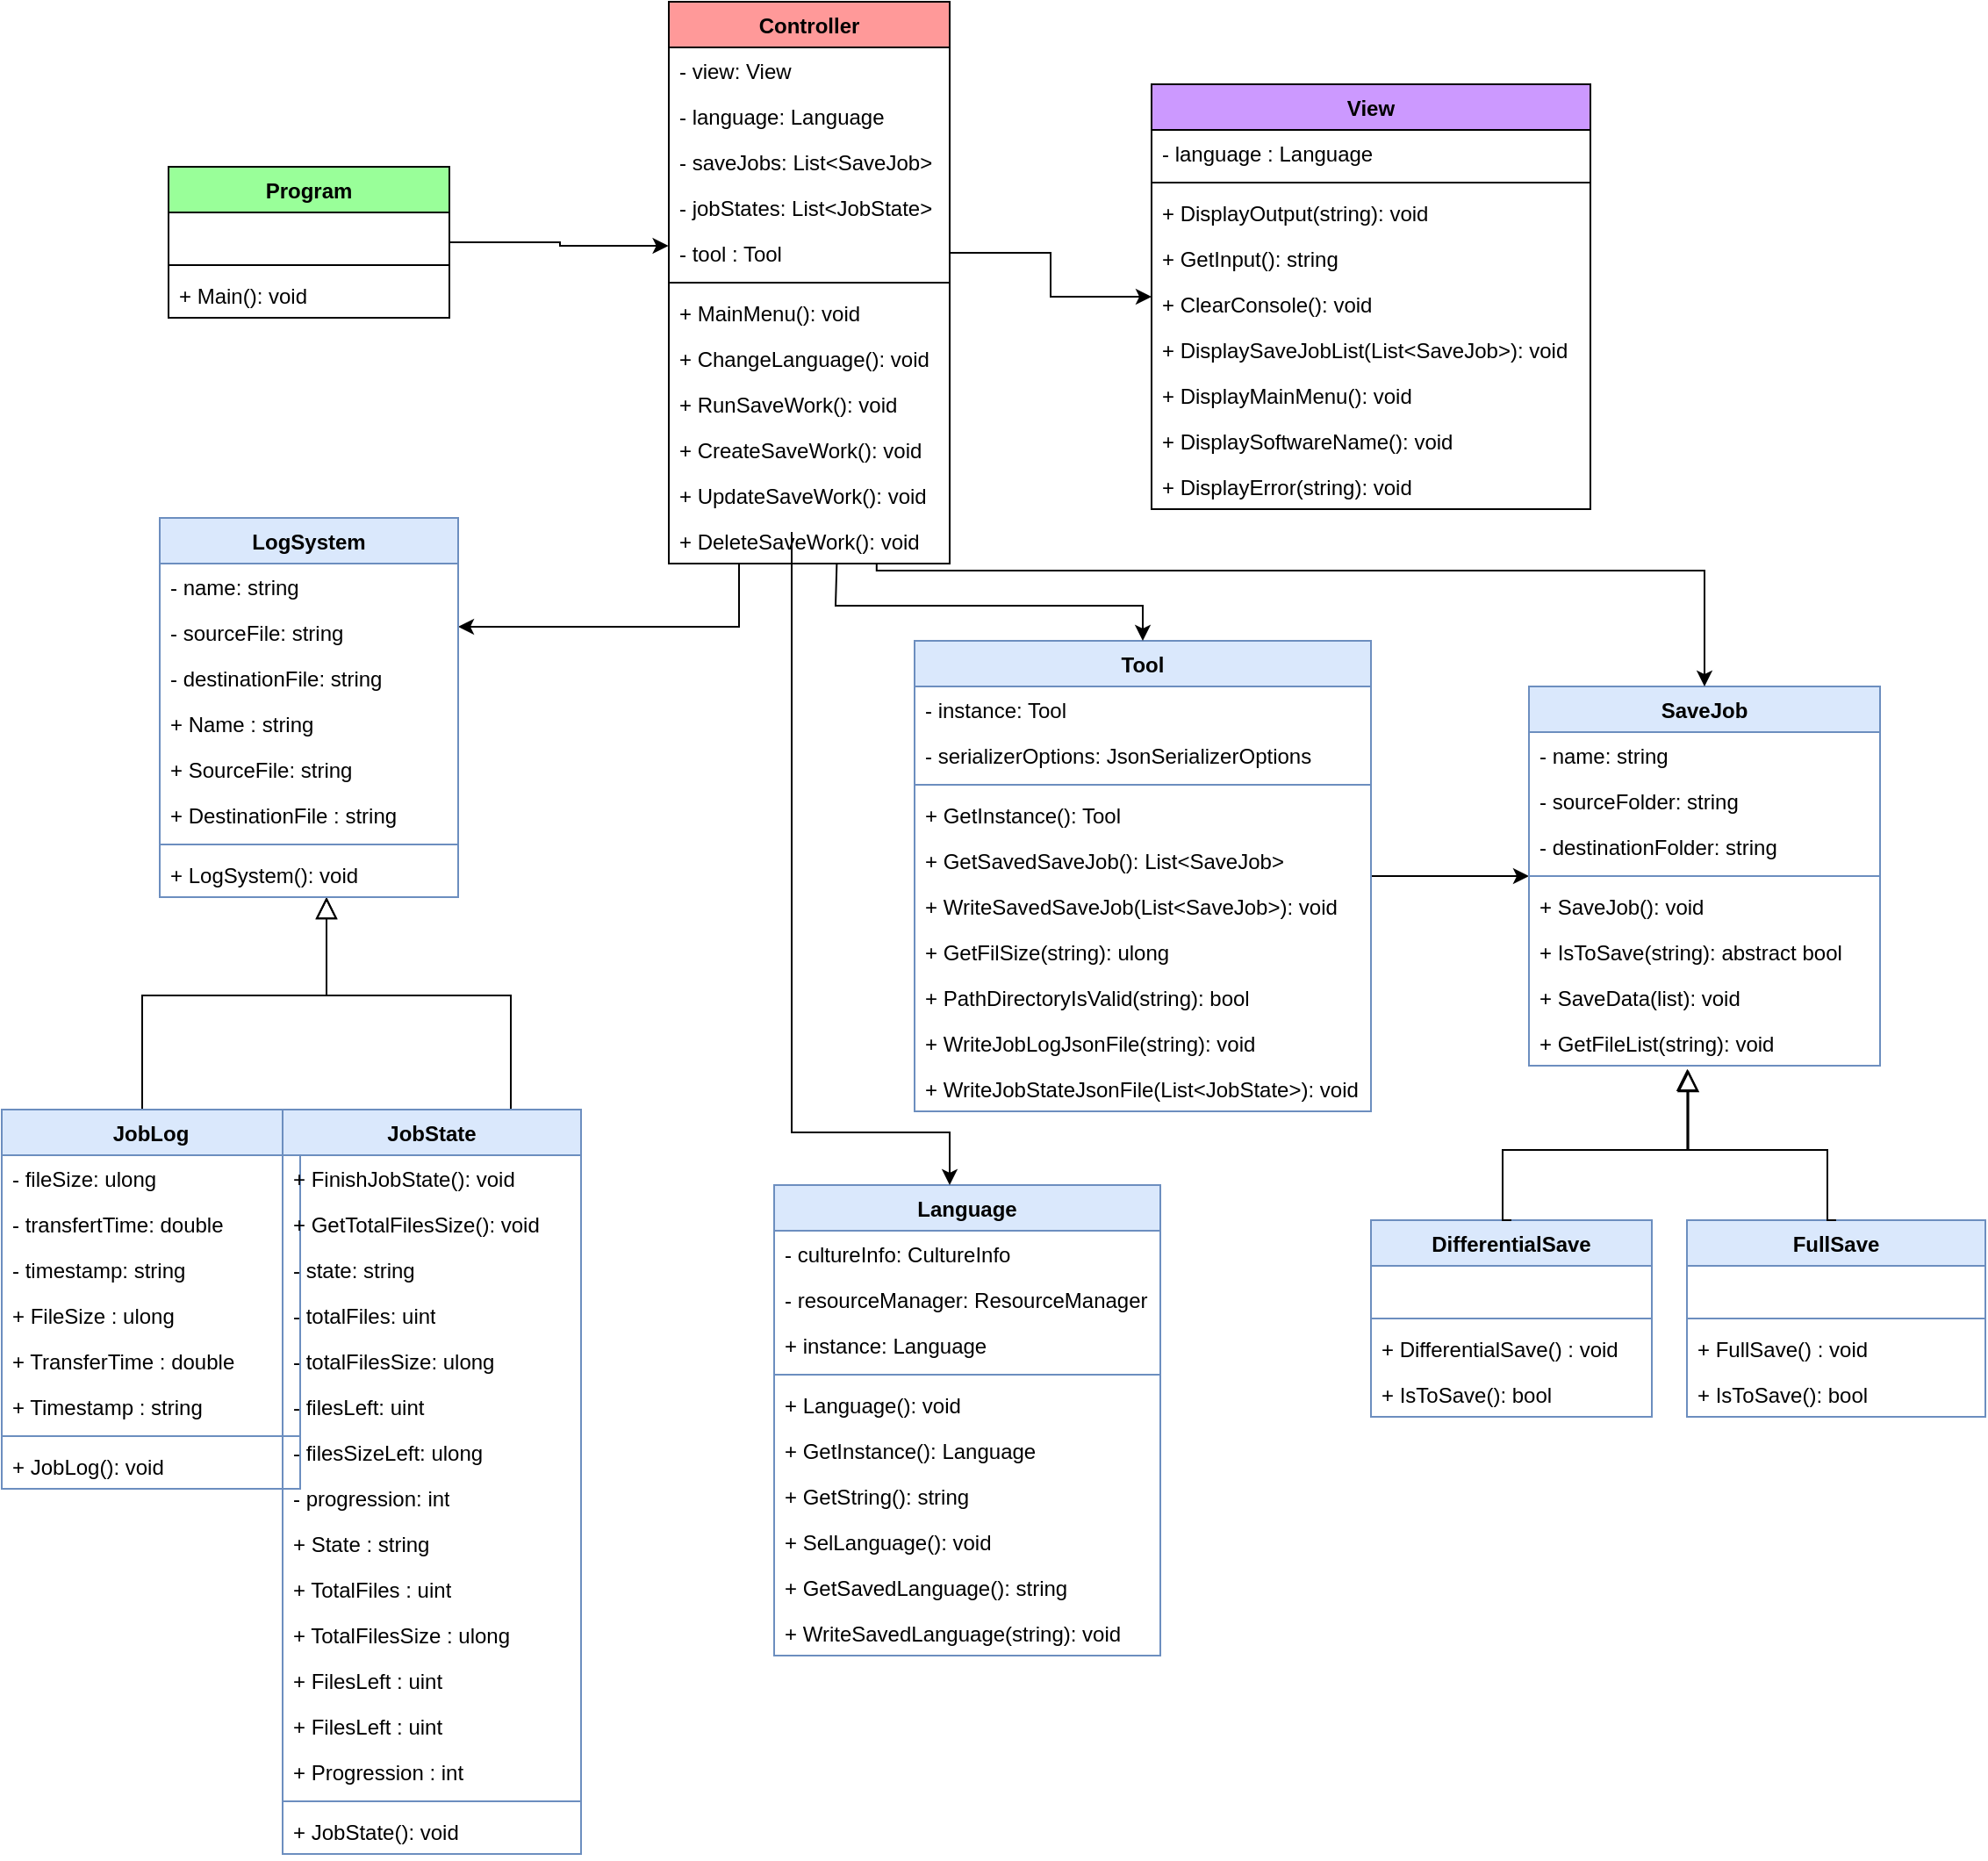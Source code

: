 <mxfile version="23.1.4" type="device">
  <diagram name="Page-1" id="JpAXCu7zVkkuIFzoFmwY">
    <mxGraphModel dx="2071" dy="1726" grid="1" gridSize="10" guides="1" tooltips="1" connect="1" arrows="1" fold="1" page="1" pageScale="1" pageWidth="850" pageHeight="1100" background="#ffffff" math="0" shadow="0">
      <root>
        <mxCell id="0" />
        <mxCell id="1" parent="0" />
        <mxCell id="ZHurtE1o14573rXHyOl8-34" style="edgeStyle=orthogonalEdgeStyle;rounded=0;orthogonalLoop=1;jettySize=auto;html=1;" parent="1" source="9h0jhmqFwY3-lsfX3baY-117" target="9h0jhmqFwY3-lsfX3baY-132" edge="1">
          <mxGeometry relative="1" as="geometry" />
        </mxCell>
        <mxCell id="9h0jhmqFwY3-lsfX3baY-117" value="Tool" style="swimlane;fontStyle=1;align=center;verticalAlign=top;childLayout=stackLayout;horizontal=1;startSize=26;horizontalStack=0;resizeParent=1;resizeParentMax=0;resizeLast=0;collapsible=1;marginBottom=0;whiteSpace=wrap;html=1;fillColor=#dae8fc;strokeColor=#6c8ebf;" parent="1" vertex="1">
          <mxGeometry x="20" y="-713" width="260" height="268" as="geometry" />
        </mxCell>
        <mxCell id="9h0jhmqFwY3-lsfX3baY-118" value="- instance: Tool" style="text;strokeColor=none;fillColor=none;align=left;verticalAlign=top;spacingLeft=4;spacingRight=4;overflow=hidden;rotatable=0;points=[[0,0.5],[1,0.5]];portConstraint=eastwest;whiteSpace=wrap;html=1;" parent="9h0jhmqFwY3-lsfX3baY-117" vertex="1">
          <mxGeometry y="26" width="260" height="26" as="geometry" />
        </mxCell>
        <mxCell id="RYi8Cet0vfq_ybAS0l3G-27" value="- serializerOptions: JsonSerializerOptions&amp;nbsp;" style="text;strokeColor=none;fillColor=none;align=left;verticalAlign=top;spacingLeft=4;spacingRight=4;overflow=hidden;rotatable=0;points=[[0,0.5],[1,0.5]];portConstraint=eastwest;whiteSpace=wrap;html=1;" parent="9h0jhmqFwY3-lsfX3baY-117" vertex="1">
          <mxGeometry y="52" width="260" height="26" as="geometry" />
        </mxCell>
        <mxCell id="9h0jhmqFwY3-lsfX3baY-119" value="" style="line;strokeWidth=1;fillColor=none;align=left;verticalAlign=middle;spacingTop=-1;spacingLeft=3;spacingRight=3;rotatable=0;labelPosition=right;points=[];portConstraint=eastwest;strokeColor=inherit;" parent="9h0jhmqFwY3-lsfX3baY-117" vertex="1">
          <mxGeometry y="78" width="260" height="8" as="geometry" />
        </mxCell>
        <mxCell id="KT8mGn1ej70-k_apB5Qg-15" value="+ GetInstance(): Tool" style="text;strokeColor=none;fillColor=none;align=left;verticalAlign=top;spacingLeft=4;spacingRight=4;overflow=hidden;rotatable=0;points=[[0,0.5],[1,0.5]];portConstraint=eastwest;whiteSpace=wrap;html=1;" parent="9h0jhmqFwY3-lsfX3baY-117" vertex="1">
          <mxGeometry y="86" width="260" height="26" as="geometry" />
        </mxCell>
        <mxCell id="9h0jhmqFwY3-lsfX3baY-120" value="+ GetSavedSaveJob(): List&amp;lt;SaveJob&amp;gt;" style="text;strokeColor=none;fillColor=none;align=left;verticalAlign=top;spacingLeft=4;spacingRight=4;overflow=hidden;rotatable=0;points=[[0,0.5],[1,0.5]];portConstraint=eastwest;whiteSpace=wrap;html=1;" parent="9h0jhmqFwY3-lsfX3baY-117" vertex="1">
          <mxGeometry y="112" width="260" height="26" as="geometry" />
        </mxCell>
        <mxCell id="RYi8Cet0vfq_ybAS0l3G-21" value="+ WriteSavedSaveJob(List&amp;lt;SaveJob&amp;gt;): void&amp;nbsp;" style="text;strokeColor=none;fillColor=none;align=left;verticalAlign=top;spacingLeft=4;spacingRight=4;overflow=hidden;rotatable=0;points=[[0,0.5],[1,0.5]];portConstraint=eastwest;whiteSpace=wrap;html=1;" parent="9h0jhmqFwY3-lsfX3baY-117" vertex="1">
          <mxGeometry y="138" width="260" height="26" as="geometry" />
        </mxCell>
        <mxCell id="RYi8Cet0vfq_ybAS0l3G-25" value="+ GetFilSize(string): ulong" style="text;strokeColor=none;fillColor=none;align=left;verticalAlign=top;spacingLeft=4;spacingRight=4;overflow=hidden;rotatable=0;points=[[0,0.5],[1,0.5]];portConstraint=eastwest;whiteSpace=wrap;html=1;" parent="9h0jhmqFwY3-lsfX3baY-117" vertex="1">
          <mxGeometry y="164" width="260" height="26" as="geometry" />
        </mxCell>
        <mxCell id="RYi8Cet0vfq_ybAS0l3G-28" value="+ PathDirectoryIsValid(string): bool" style="text;strokeColor=none;fillColor=none;align=left;verticalAlign=top;spacingLeft=4;spacingRight=4;overflow=hidden;rotatable=0;points=[[0,0.5],[1,0.5]];portConstraint=eastwest;whiteSpace=wrap;html=1;" parent="9h0jhmqFwY3-lsfX3baY-117" vertex="1">
          <mxGeometry y="190" width="260" height="26" as="geometry" />
        </mxCell>
        <mxCell id="RYi8Cet0vfq_ybAS0l3G-26" value="+ WriteJobLogJsonFile(string): void" style="text;strokeColor=none;fillColor=none;align=left;verticalAlign=top;spacingLeft=4;spacingRight=4;overflow=hidden;rotatable=0;points=[[0,0.5],[1,0.5]];portConstraint=eastwest;whiteSpace=wrap;html=1;" parent="9h0jhmqFwY3-lsfX3baY-117" vertex="1">
          <mxGeometry y="216" width="260" height="26" as="geometry" />
        </mxCell>
        <mxCell id="KT8mGn1ej70-k_apB5Qg-16" value="+ WriteJobStateJsonFile(List&amp;lt;JobState&amp;gt;): void" style="text;strokeColor=none;fillColor=none;align=left;verticalAlign=top;spacingLeft=4;spacingRight=4;overflow=hidden;rotatable=0;points=[[0,0.5],[1,0.5]];portConstraint=eastwest;whiteSpace=wrap;html=1;" parent="9h0jhmqFwY3-lsfX3baY-117" vertex="1">
          <mxGeometry y="242" width="260" height="26" as="geometry" />
        </mxCell>
        <mxCell id="9h0jhmqFwY3-lsfX3baY-124" value="Language" style="swimlane;fontStyle=1;align=center;verticalAlign=top;childLayout=stackLayout;horizontal=1;startSize=26;horizontalStack=0;resizeParent=1;resizeParentMax=0;resizeLast=0;collapsible=1;marginBottom=0;whiteSpace=wrap;html=1;fillColor=#dae8fc;strokeColor=#6c8ebf;" parent="1" vertex="1">
          <mxGeometry x="-60" y="-403" width="220" height="268" as="geometry" />
        </mxCell>
        <mxCell id="9h0jhmqFwY3-lsfX3baY-125" value="- cultureInfo: CultureInfo" style="text;strokeColor=none;fillColor=none;align=left;verticalAlign=top;spacingLeft=4;spacingRight=4;overflow=hidden;rotatable=0;points=[[0,0.5],[1,0.5]];portConstraint=eastwest;whiteSpace=wrap;html=1;" parent="9h0jhmqFwY3-lsfX3baY-124" vertex="1">
          <mxGeometry y="26" width="220" height="26" as="geometry" />
        </mxCell>
        <mxCell id="RYi8Cet0vfq_ybAS0l3G-1" value="- resourceManager: ResourceManager" style="text;strokeColor=none;fillColor=none;align=left;verticalAlign=top;spacingLeft=4;spacingRight=4;overflow=hidden;rotatable=0;points=[[0,0.5],[1,0.5]];portConstraint=eastwest;whiteSpace=wrap;html=1;" parent="9h0jhmqFwY3-lsfX3baY-124" vertex="1">
          <mxGeometry y="52" width="220" height="26" as="geometry" />
        </mxCell>
        <mxCell id="KT8mGn1ej70-k_apB5Qg-5" value="+ instance: Language" style="text;strokeColor=none;fillColor=none;align=left;verticalAlign=top;spacingLeft=4;spacingRight=4;overflow=hidden;rotatable=0;points=[[0,0.5],[1,0.5]];portConstraint=eastwest;whiteSpace=wrap;html=1;" parent="9h0jhmqFwY3-lsfX3baY-124" vertex="1">
          <mxGeometry y="78" width="220" height="26" as="geometry" />
        </mxCell>
        <mxCell id="9h0jhmqFwY3-lsfX3baY-129" value="" style="line;strokeWidth=1;fillColor=none;align=left;verticalAlign=middle;spacingTop=-1;spacingLeft=3;spacingRight=3;rotatable=0;labelPosition=right;points=[];portConstraint=eastwest;strokeColor=inherit;" parent="9h0jhmqFwY3-lsfX3baY-124" vertex="1">
          <mxGeometry y="104" width="220" height="8" as="geometry" />
        </mxCell>
        <mxCell id="9h0jhmqFwY3-lsfX3baY-130" value="+ Language(): void" style="text;strokeColor=none;fillColor=none;align=left;verticalAlign=top;spacingLeft=4;spacingRight=4;overflow=hidden;rotatable=0;points=[[0,0.5],[1,0.5]];portConstraint=eastwest;whiteSpace=wrap;html=1;" parent="9h0jhmqFwY3-lsfX3baY-124" vertex="1">
          <mxGeometry y="112" width="220" height="26" as="geometry" />
        </mxCell>
        <mxCell id="KT8mGn1ej70-k_apB5Qg-6" value="+ GetInstance(): Language" style="text;strokeColor=none;fillColor=none;align=left;verticalAlign=top;spacingLeft=4;spacingRight=4;overflow=hidden;rotatable=0;points=[[0,0.5],[1,0.5]];portConstraint=eastwest;whiteSpace=wrap;html=1;" parent="9h0jhmqFwY3-lsfX3baY-124" vertex="1">
          <mxGeometry y="138" width="220" height="26" as="geometry" />
        </mxCell>
        <mxCell id="9h0jhmqFwY3-lsfX3baY-131" value="+ GetString(): string" style="text;strokeColor=none;fillColor=none;align=left;verticalAlign=top;spacingLeft=4;spacingRight=4;overflow=hidden;rotatable=0;points=[[0,0.5],[1,0.5]];portConstraint=eastwest;whiteSpace=wrap;html=1;" parent="9h0jhmqFwY3-lsfX3baY-124" vertex="1">
          <mxGeometry y="164" width="220" height="26" as="geometry" />
        </mxCell>
        <mxCell id="RYi8Cet0vfq_ybAS0l3G-2" value="+ SelLanguage(): void" style="text;strokeColor=none;fillColor=none;align=left;verticalAlign=top;spacingLeft=4;spacingRight=4;overflow=hidden;rotatable=0;points=[[0,0.5],[1,0.5]];portConstraint=eastwest;whiteSpace=wrap;html=1;" parent="9h0jhmqFwY3-lsfX3baY-124" vertex="1">
          <mxGeometry y="190" width="220" height="26" as="geometry" />
        </mxCell>
        <mxCell id="KT8mGn1ej70-k_apB5Qg-7" value="+ GetSavedLanguage(): string" style="text;strokeColor=none;fillColor=none;align=left;verticalAlign=top;spacingLeft=4;spacingRight=4;overflow=hidden;rotatable=0;points=[[0,0.5],[1,0.5]];portConstraint=eastwest;whiteSpace=wrap;html=1;" parent="9h0jhmqFwY3-lsfX3baY-124" vertex="1">
          <mxGeometry y="216" width="220" height="26" as="geometry" />
        </mxCell>
        <mxCell id="KT8mGn1ej70-k_apB5Qg-8" value="+ WriteSavedLanguage(string): void" style="text;strokeColor=none;fillColor=none;align=left;verticalAlign=top;spacingLeft=4;spacingRight=4;overflow=hidden;rotatable=0;points=[[0,0.5],[1,0.5]];portConstraint=eastwest;whiteSpace=wrap;html=1;" parent="9h0jhmqFwY3-lsfX3baY-124" vertex="1">
          <mxGeometry y="242" width="220" height="26" as="geometry" />
        </mxCell>
        <mxCell id="9h0jhmqFwY3-lsfX3baY-132" value="SaveJob" style="swimlane;fontStyle=1;align=center;verticalAlign=top;childLayout=stackLayout;horizontal=1;startSize=26;horizontalStack=0;resizeParent=1;resizeParentMax=0;resizeLast=0;collapsible=1;marginBottom=0;whiteSpace=wrap;html=1;fillColor=#dae8fc;strokeColor=#6c8ebf;" parent="1" vertex="1">
          <mxGeometry x="370" y="-687" width="200" height="216" as="geometry" />
        </mxCell>
        <mxCell id="9h0jhmqFwY3-lsfX3baY-133" value="- name: string" style="text;strokeColor=none;fillColor=none;align=left;verticalAlign=top;spacingLeft=4;spacingRight=4;overflow=hidden;rotatable=0;points=[[0,0.5],[1,0.5]];portConstraint=eastwest;whiteSpace=wrap;html=1;" parent="9h0jhmqFwY3-lsfX3baY-132" vertex="1">
          <mxGeometry y="26" width="200" height="26" as="geometry" />
        </mxCell>
        <mxCell id="ZHurtE1o14573rXHyOl8-17" value="- sourceFolder: string" style="text;strokeColor=none;fillColor=none;align=left;verticalAlign=top;spacingLeft=4;spacingRight=4;overflow=hidden;rotatable=0;points=[[0,0.5],[1,0.5]];portConstraint=eastwest;whiteSpace=wrap;html=1;" parent="9h0jhmqFwY3-lsfX3baY-132" vertex="1">
          <mxGeometry y="52" width="200" height="26" as="geometry" />
        </mxCell>
        <mxCell id="ZHurtE1o14573rXHyOl8-18" value="- destinationFolder: string" style="text;strokeColor=none;fillColor=none;align=left;verticalAlign=top;spacingLeft=4;spacingRight=4;overflow=hidden;rotatable=0;points=[[0,0.5],[1,0.5]];portConstraint=eastwest;whiteSpace=wrap;html=1;" parent="9h0jhmqFwY3-lsfX3baY-132" vertex="1">
          <mxGeometry y="78" width="200" height="26" as="geometry" />
        </mxCell>
        <mxCell id="9h0jhmqFwY3-lsfX3baY-134" value="" style="line;strokeWidth=1;fillColor=none;align=left;verticalAlign=middle;spacingTop=-1;spacingLeft=3;spacingRight=3;rotatable=0;labelPosition=right;points=[];portConstraint=eastwest;strokeColor=inherit;" parent="9h0jhmqFwY3-lsfX3baY-132" vertex="1">
          <mxGeometry y="104" width="200" height="8" as="geometry" />
        </mxCell>
        <mxCell id="KT8mGn1ej70-k_apB5Qg-9" value="+ SaveJob(): void" style="text;strokeColor=none;fillColor=none;align=left;verticalAlign=top;spacingLeft=4;spacingRight=4;overflow=hidden;rotatable=0;points=[[0,0.5],[1,0.5]];portConstraint=eastwest;whiteSpace=wrap;html=1;" parent="9h0jhmqFwY3-lsfX3baY-132" vertex="1">
          <mxGeometry y="112" width="200" height="26" as="geometry" />
        </mxCell>
        <mxCell id="KT8mGn1ej70-k_apB5Qg-10" value="+ IsToSave(string): abstract bool" style="text;strokeColor=none;fillColor=none;align=left;verticalAlign=top;spacingLeft=4;spacingRight=4;overflow=hidden;rotatable=0;points=[[0,0.5],[1,0.5]];portConstraint=eastwest;whiteSpace=wrap;html=1;" parent="9h0jhmqFwY3-lsfX3baY-132" vertex="1">
          <mxGeometry y="138" width="200" height="26" as="geometry" />
        </mxCell>
        <mxCell id="9h0jhmqFwY3-lsfX3baY-135" value="+ SaveData(list): void" style="text;strokeColor=none;fillColor=none;align=left;verticalAlign=top;spacingLeft=4;spacingRight=4;overflow=hidden;rotatable=0;points=[[0,0.5],[1,0.5]];portConstraint=eastwest;whiteSpace=wrap;html=1;" parent="9h0jhmqFwY3-lsfX3baY-132" vertex="1">
          <mxGeometry y="164" width="200" height="26" as="geometry" />
        </mxCell>
        <mxCell id="RYi8Cet0vfq_ybAS0l3G-22" value="+ GetFileList(string): void" style="text;strokeColor=none;fillColor=none;align=left;verticalAlign=top;spacingLeft=4;spacingRight=4;overflow=hidden;rotatable=0;points=[[0,0.5],[1,0.5]];portConstraint=eastwest;whiteSpace=wrap;html=1;" parent="9h0jhmqFwY3-lsfX3baY-132" vertex="1">
          <mxGeometry y="190" width="200" height="26" as="geometry" />
        </mxCell>
        <mxCell id="9h0jhmqFwY3-lsfX3baY-137" value="FullSave" style="swimlane;fontStyle=1;align=center;verticalAlign=top;childLayout=stackLayout;horizontal=1;startSize=26;horizontalStack=0;resizeParent=1;resizeParentMax=0;resizeLast=0;collapsible=1;marginBottom=0;whiteSpace=wrap;html=1;fillColor=#dae8fc;strokeColor=#6c8ebf;" parent="1" vertex="1">
          <mxGeometry x="460" y="-383" width="170" height="112" as="geometry" />
        </mxCell>
        <mxCell id="9h0jhmqFwY3-lsfX3baY-138" value="&amp;nbsp;" style="text;strokeColor=none;fillColor=none;align=left;verticalAlign=top;spacingLeft=4;spacingRight=4;overflow=hidden;rotatable=0;points=[[0,0.5],[1,0.5]];portConstraint=eastwest;whiteSpace=wrap;html=1;" parent="9h0jhmqFwY3-lsfX3baY-137" vertex="1">
          <mxGeometry y="26" width="170" height="26" as="geometry" />
        </mxCell>
        <mxCell id="9h0jhmqFwY3-lsfX3baY-139" value="" style="line;strokeWidth=1;fillColor=none;align=left;verticalAlign=middle;spacingTop=-1;spacingLeft=3;spacingRight=3;rotatable=0;labelPosition=right;points=[];portConstraint=eastwest;strokeColor=inherit;" parent="9h0jhmqFwY3-lsfX3baY-137" vertex="1">
          <mxGeometry y="52" width="170" height="8" as="geometry" />
        </mxCell>
        <mxCell id="Dq3voQ-f2qxmG9VXODsu-20" value="&lt;div&gt;+ FullSave() : void&lt;/div&gt;&lt;div&gt;&lt;br&gt;&lt;/div&gt;" style="text;strokeColor=none;fillColor=none;align=left;verticalAlign=top;spacingLeft=4;spacingRight=4;overflow=hidden;rotatable=0;points=[[0,0.5],[1,0.5]];portConstraint=eastwest;whiteSpace=wrap;html=1;" parent="9h0jhmqFwY3-lsfX3baY-137" vertex="1">
          <mxGeometry y="60" width="170" height="26" as="geometry" />
        </mxCell>
        <mxCell id="9h0jhmqFwY3-lsfX3baY-140" value="+ IsToSave(): bool" style="text;strokeColor=none;fillColor=none;align=left;verticalAlign=top;spacingLeft=4;spacingRight=4;overflow=hidden;rotatable=0;points=[[0,0.5],[1,0.5]];portConstraint=eastwest;whiteSpace=wrap;html=1;" parent="9h0jhmqFwY3-lsfX3baY-137" vertex="1">
          <mxGeometry y="86" width="170" height="26" as="geometry" />
        </mxCell>
        <mxCell id="9h0jhmqFwY3-lsfX3baY-142" value="DifferentialSave" style="swimlane;fontStyle=1;align=center;verticalAlign=top;childLayout=stackLayout;horizontal=1;startSize=26;horizontalStack=0;resizeParent=1;resizeParentMax=0;resizeLast=0;collapsible=1;marginBottom=0;whiteSpace=wrap;html=1;fillColor=#dae8fc;strokeColor=#6c8ebf;" parent="1" vertex="1">
          <mxGeometry x="280" y="-383" width="160" height="112" as="geometry" />
        </mxCell>
        <mxCell id="9h0jhmqFwY3-lsfX3baY-143" value="&amp;nbsp;" style="text;strokeColor=none;fillColor=none;align=left;verticalAlign=top;spacingLeft=4;spacingRight=4;overflow=hidden;rotatable=0;points=[[0,0.5],[1,0.5]];portConstraint=eastwest;whiteSpace=wrap;html=1;" parent="9h0jhmqFwY3-lsfX3baY-142" vertex="1">
          <mxGeometry y="26" width="160" height="26" as="geometry" />
        </mxCell>
        <mxCell id="9h0jhmqFwY3-lsfX3baY-144" value="" style="line;strokeWidth=1;fillColor=none;align=left;verticalAlign=middle;spacingTop=-1;spacingLeft=3;spacingRight=3;rotatable=0;labelPosition=right;points=[];portConstraint=eastwest;strokeColor=inherit;" parent="9h0jhmqFwY3-lsfX3baY-142" vertex="1">
          <mxGeometry y="52" width="160" height="8" as="geometry" />
        </mxCell>
        <mxCell id="9h0jhmqFwY3-lsfX3baY-145" value="+ DifferentialSave() : void" style="text;strokeColor=none;fillColor=none;align=left;verticalAlign=top;spacingLeft=4;spacingRight=4;overflow=hidden;rotatable=0;points=[[0,0.5],[1,0.5]];portConstraint=eastwest;whiteSpace=wrap;html=1;" parent="9h0jhmqFwY3-lsfX3baY-142" vertex="1">
          <mxGeometry y="60" width="160" height="26" as="geometry" />
        </mxCell>
        <mxCell id="Dq3voQ-f2qxmG9VXODsu-19" value="&lt;div&gt;+ IsToSave(): bool&lt;/div&gt;&lt;div&gt;&lt;br&gt;&lt;/div&gt;" style="text;strokeColor=none;fillColor=none;align=left;verticalAlign=top;spacingLeft=4;spacingRight=4;overflow=hidden;rotatable=0;points=[[0,0.5],[1,0.5]];portConstraint=eastwest;whiteSpace=wrap;html=1;" parent="9h0jhmqFwY3-lsfX3baY-142" vertex="1">
          <mxGeometry y="86" width="160" height="26" as="geometry" />
        </mxCell>
        <mxCell id="bLT5UuK0KG6Zp09oL5yO-37" style="edgeStyle=orthogonalEdgeStyle;rounded=0;orthogonalLoop=1;jettySize=auto;html=1;" parent="1" edge="1">
          <mxGeometry relative="1" as="geometry">
            <Array as="points">
              <mxPoint x="-50" y="-763" />
              <mxPoint x="-50" y="-433" />
              <mxPoint x="40" y="-433" />
            </Array>
            <mxPoint x="-50" y="-775" as="sourcePoint" />
            <mxPoint x="40" y="-403.0" as="targetPoint" />
          </mxGeometry>
        </mxCell>
        <mxCell id="ZHurtE1o14573rXHyOl8-22" style="edgeStyle=orthogonalEdgeStyle;rounded=0;orthogonalLoop=1;jettySize=auto;html=1;entryX=0.5;entryY=0;entryDx=0;entryDy=0;exitX=0.74;exitY=0.988;exitDx=0;exitDy=0;exitPerimeter=0;" parent="1" source="bLT5UuK0KG6Zp09oL5yO-21" target="9h0jhmqFwY3-lsfX3baY-132" edge="1">
          <mxGeometry relative="1" as="geometry">
            <Array as="points">
              <mxPoint x="-2" y="-753" />
              <mxPoint x="470" y="-753" />
            </Array>
            <mxPoint y="-775" as="sourcePoint" />
            <mxPoint x="430" y="-723" as="targetPoint" />
          </mxGeometry>
        </mxCell>
        <mxCell id="ZHurtE1o14573rXHyOl8-31" style="edgeStyle=orthogonalEdgeStyle;rounded=0;orthogonalLoop=1;jettySize=auto;html=1;" parent="1" source="bLT5UuK0KG6Zp09oL5yO-6" target="bLT5UuK0KG6Zp09oL5yO-38" edge="1">
          <mxGeometry relative="1" as="geometry">
            <Array as="points">
              <mxPoint x="-80" y="-721" />
            </Array>
          </mxGeometry>
        </mxCell>
        <mxCell id="RYi8Cet0vfq_ybAS0l3G-30" style="edgeStyle=orthogonalEdgeStyle;rounded=0;orthogonalLoop=1;jettySize=auto;html=1;exitX=1;exitY=0.5;exitDx=0;exitDy=0;" parent="1" source="Dq3voQ-f2qxmG9VXODsu-2" target="bLT5UuK0KG6Zp09oL5yO-10" edge="1">
          <mxGeometry relative="1" as="geometry" />
        </mxCell>
        <mxCell id="bLT5UuK0KG6Zp09oL5yO-6" value="Controller" style="swimlane;fontStyle=1;align=center;verticalAlign=top;childLayout=stackLayout;horizontal=1;startSize=26;horizontalStack=0;resizeParent=1;resizeParentMax=0;resizeLast=0;collapsible=1;marginBottom=0;whiteSpace=wrap;html=1;fillColor=#FF9999;" parent="1" vertex="1">
          <mxGeometry x="-120" y="-1077" width="160" height="320" as="geometry" />
        </mxCell>
        <mxCell id="bLT5UuK0KG6Zp09oL5yO-7" value="- view: View" style="text;strokeColor=none;fillColor=none;align=left;verticalAlign=top;spacingLeft=4;spacingRight=4;overflow=hidden;rotatable=0;points=[[0,0.5],[1,0.5]];portConstraint=eastwest;whiteSpace=wrap;html=1;" parent="bLT5UuK0KG6Zp09oL5yO-6" vertex="1">
          <mxGeometry y="26" width="160" height="26" as="geometry" />
        </mxCell>
        <mxCell id="RYi8Cet0vfq_ybAS0l3G-4" value="- language: Language" style="text;strokeColor=none;fillColor=none;align=left;verticalAlign=top;spacingLeft=4;spacingRight=4;overflow=hidden;rotatable=0;points=[[0,0.5],[1,0.5]];portConstraint=eastwest;whiteSpace=wrap;html=1;" parent="bLT5UuK0KG6Zp09oL5yO-6" vertex="1">
          <mxGeometry y="52" width="160" height="26" as="geometry" />
        </mxCell>
        <mxCell id="RYi8Cet0vfq_ybAS0l3G-16" value="- saveJobs: List&amp;lt;SaveJob&amp;gt;" style="text;strokeColor=none;fillColor=none;align=left;verticalAlign=top;spacingLeft=4;spacingRight=4;overflow=hidden;rotatable=0;points=[[0,0.5],[1,0.5]];portConstraint=eastwest;whiteSpace=wrap;html=1;" parent="bLT5UuK0KG6Zp09oL5yO-6" vertex="1">
          <mxGeometry y="78" width="160" height="26" as="geometry" />
        </mxCell>
        <mxCell id="KT8mGn1ej70-k_apB5Qg-20" value="- jobStates: List&amp;lt;JobState&amp;gt;" style="text;strokeColor=none;fillColor=none;align=left;verticalAlign=top;spacingLeft=4;spacingRight=4;overflow=hidden;rotatable=0;points=[[0,0.5],[1,0.5]];portConstraint=eastwest;whiteSpace=wrap;html=1;" parent="bLT5UuK0KG6Zp09oL5yO-6" vertex="1">
          <mxGeometry y="104" width="160" height="26" as="geometry" />
        </mxCell>
        <mxCell id="Dq3voQ-f2qxmG9VXODsu-2" value="- tool : Tool" style="text;strokeColor=none;fillColor=none;align=left;verticalAlign=top;spacingLeft=4;spacingRight=4;overflow=hidden;rotatable=0;points=[[0,0.5],[1,0.5]];portConstraint=eastwest;whiteSpace=wrap;html=1;" parent="bLT5UuK0KG6Zp09oL5yO-6" vertex="1">
          <mxGeometry y="130" width="160" height="26" as="geometry" />
        </mxCell>
        <mxCell id="bLT5UuK0KG6Zp09oL5yO-8" value="" style="line;strokeWidth=1;fillColor=none;align=left;verticalAlign=middle;spacingTop=-1;spacingLeft=3;spacingRight=3;rotatable=0;labelPosition=right;points=[];portConstraint=eastwest;strokeColor=inherit;" parent="bLT5UuK0KG6Zp09oL5yO-6" vertex="1">
          <mxGeometry y="156" width="160" height="8" as="geometry" />
        </mxCell>
        <mxCell id="bLT5UuK0KG6Zp09oL5yO-9" value="+ MainMenu(): void" style="text;strokeColor=none;fillColor=none;align=left;verticalAlign=top;spacingLeft=4;spacingRight=4;overflow=hidden;rotatable=0;points=[[0,0.5],[1,0.5]];portConstraint=eastwest;whiteSpace=wrap;html=1;" parent="bLT5UuK0KG6Zp09oL5yO-6" vertex="1">
          <mxGeometry y="164" width="160" height="26" as="geometry" />
        </mxCell>
        <mxCell id="bLT5UuK0KG6Zp09oL5yO-18" value="+ ChangeLanguage(): void" style="text;strokeColor=none;fillColor=none;align=left;verticalAlign=top;spacingLeft=4;spacingRight=4;overflow=hidden;rotatable=0;points=[[0,0.5],[1,0.5]];portConstraint=eastwest;whiteSpace=wrap;html=1;" parent="bLT5UuK0KG6Zp09oL5yO-6" vertex="1">
          <mxGeometry y="190" width="160" height="26" as="geometry" />
        </mxCell>
        <mxCell id="bLT5UuK0KG6Zp09oL5yO-22" value="+ RunSaveWork(): void" style="text;strokeColor=none;fillColor=none;align=left;verticalAlign=top;spacingLeft=4;spacingRight=4;overflow=hidden;rotatable=0;points=[[0,0.5],[1,0.5]];portConstraint=eastwest;whiteSpace=wrap;html=1;" parent="bLT5UuK0KG6Zp09oL5yO-6" vertex="1">
          <mxGeometry y="216" width="160" height="26" as="geometry" />
        </mxCell>
        <mxCell id="bLT5UuK0KG6Zp09oL5yO-19" value="+ CreateSaveWork(): void" style="text;strokeColor=none;fillColor=none;align=left;verticalAlign=top;spacingLeft=4;spacingRight=4;overflow=hidden;rotatable=0;points=[[0,0.5],[1,0.5]];portConstraint=eastwest;whiteSpace=wrap;html=1;" parent="bLT5UuK0KG6Zp09oL5yO-6" vertex="1">
          <mxGeometry y="242" width="160" height="26" as="geometry" />
        </mxCell>
        <mxCell id="bLT5UuK0KG6Zp09oL5yO-20" value="+ UpdateSaveWork(): void" style="text;strokeColor=none;fillColor=none;align=left;verticalAlign=top;spacingLeft=4;spacingRight=4;overflow=hidden;rotatable=0;points=[[0,0.5],[1,0.5]];portConstraint=eastwest;whiteSpace=wrap;html=1;" parent="bLT5UuK0KG6Zp09oL5yO-6" vertex="1">
          <mxGeometry y="268" width="160" height="26" as="geometry" />
        </mxCell>
        <mxCell id="bLT5UuK0KG6Zp09oL5yO-21" value="+ DeleteSaveWork(): void" style="text;strokeColor=none;fillColor=none;align=left;verticalAlign=top;spacingLeft=4;spacingRight=4;overflow=hidden;rotatable=0;points=[[0,0.5],[1,0.5]];portConstraint=eastwest;whiteSpace=wrap;html=1;" parent="bLT5UuK0KG6Zp09oL5yO-6" vertex="1">
          <mxGeometry y="294" width="160" height="26" as="geometry" />
        </mxCell>
        <mxCell id="bLT5UuK0KG6Zp09oL5yO-10" value="View" style="swimlane;fontStyle=1;align=center;verticalAlign=top;childLayout=stackLayout;horizontal=1;startSize=26;horizontalStack=0;resizeParent=1;resizeParentMax=0;resizeLast=0;collapsible=1;marginBottom=0;whiteSpace=wrap;html=1;fillColor=#CC99FF;" parent="1" vertex="1">
          <mxGeometry x="155" y="-1030" width="250" height="242" as="geometry">
            <mxRectangle x="600" y="520" width="70" height="30" as="alternateBounds" />
          </mxGeometry>
        </mxCell>
        <mxCell id="Dq3voQ-f2qxmG9VXODsu-3" value="- language : Language" style="text;strokeColor=none;fillColor=none;align=left;verticalAlign=top;spacingLeft=4;spacingRight=4;overflow=hidden;rotatable=0;points=[[0,0.5],[1,0.5]];portConstraint=eastwest;whiteSpace=wrap;html=1;" parent="bLT5UuK0KG6Zp09oL5yO-10" vertex="1">
          <mxGeometry y="26" width="250" height="26" as="geometry" />
        </mxCell>
        <mxCell id="bLT5UuK0KG6Zp09oL5yO-12" value="" style="line;strokeWidth=1;fillColor=none;align=left;verticalAlign=middle;spacingTop=-1;spacingLeft=3;spacingRight=3;rotatable=0;labelPosition=right;points=[];portConstraint=eastwest;strokeColor=inherit;" parent="bLT5UuK0KG6Zp09oL5yO-10" vertex="1">
          <mxGeometry y="52" width="250" height="8" as="geometry" />
        </mxCell>
        <mxCell id="bLT5UuK0KG6Zp09oL5yO-13" value="+ DisplayOutput(string): void" style="text;strokeColor=none;fillColor=none;align=left;verticalAlign=top;spacingLeft=4;spacingRight=4;overflow=hidden;rotatable=0;points=[[0,0.5],[1,0.5]];portConstraint=eastwest;whiteSpace=wrap;html=1;" parent="bLT5UuK0KG6Zp09oL5yO-10" vertex="1">
          <mxGeometry y="60" width="250" height="26" as="geometry" />
        </mxCell>
        <mxCell id="bLT5UuK0KG6Zp09oL5yO-14" value="+ GetInput(): string" style="text;strokeColor=none;fillColor=none;align=left;verticalAlign=top;spacingLeft=4;spacingRight=4;overflow=hidden;rotatable=0;points=[[0,0.5],[1,0.5]];portConstraint=eastwest;whiteSpace=wrap;html=1;" parent="bLT5UuK0KG6Zp09oL5yO-10" vertex="1">
          <mxGeometry y="86" width="250" height="26" as="geometry" />
        </mxCell>
        <mxCell id="bLT5UuK0KG6Zp09oL5yO-15" value="+ ClearConsole(): void" style="text;strokeColor=none;fillColor=none;align=left;verticalAlign=top;spacingLeft=4;spacingRight=4;overflow=hidden;rotatable=0;points=[[0,0.5],[1,0.5]];portConstraint=eastwest;whiteSpace=wrap;html=1;" parent="bLT5UuK0KG6Zp09oL5yO-10" vertex="1">
          <mxGeometry y="112" width="250" height="26" as="geometry" />
        </mxCell>
        <mxCell id="RYi8Cet0vfq_ybAS0l3G-3" value="+ DisplaySaveJobList(List&amp;lt;SaveJob&amp;gt;): void" style="text;strokeColor=none;fillColor=none;align=left;verticalAlign=top;spacingLeft=4;spacingRight=4;overflow=hidden;rotatable=0;points=[[0,0.5],[1,0.5]];portConstraint=eastwest;whiteSpace=wrap;html=1;" parent="bLT5UuK0KG6Zp09oL5yO-10" vertex="1">
          <mxGeometry y="138" width="250" height="26" as="geometry" />
        </mxCell>
        <mxCell id="KT8mGn1ej70-k_apB5Qg-17" value="+ DisplayMainMenu(): void" style="text;strokeColor=none;fillColor=none;align=left;verticalAlign=top;spacingLeft=4;spacingRight=4;overflow=hidden;rotatable=0;points=[[0,0.5],[1,0.5]];portConstraint=eastwest;whiteSpace=wrap;html=1;" parent="bLT5UuK0KG6Zp09oL5yO-10" vertex="1">
          <mxGeometry y="164" width="250" height="26" as="geometry" />
        </mxCell>
        <mxCell id="KT8mGn1ej70-k_apB5Qg-18" value="+ DisplaySoftwareName(): void" style="text;strokeColor=none;fillColor=none;align=left;verticalAlign=top;spacingLeft=4;spacingRight=4;overflow=hidden;rotatable=0;points=[[0,0.5],[1,0.5]];portConstraint=eastwest;whiteSpace=wrap;html=1;" parent="bLT5UuK0KG6Zp09oL5yO-10" vertex="1">
          <mxGeometry y="190" width="250" height="26" as="geometry" />
        </mxCell>
        <mxCell id="KT8mGn1ej70-k_apB5Qg-19" value="+ DisplayError(string): void" style="text;strokeColor=none;fillColor=none;align=left;verticalAlign=top;spacingLeft=4;spacingRight=4;overflow=hidden;rotatable=0;points=[[0,0.5],[1,0.5]];portConstraint=eastwest;whiteSpace=wrap;html=1;" parent="bLT5UuK0KG6Zp09oL5yO-10" vertex="1">
          <mxGeometry y="216" width="250" height="26" as="geometry" />
        </mxCell>
        <mxCell id="bLT5UuK0KG6Zp09oL5yO-46" style="endArrow=block;endSize=10;endFill=0;html=1;rounded=0;edgeStyle=orthogonalEdgeStyle;exitX=0.5;exitY=0;exitDx=0;exitDy=0;" parent="1" edge="1">
          <mxGeometry relative="1" as="geometry">
            <Array as="points">
              <mxPoint x="-420" y="-446" />
              <mxPoint x="-420" y="-511" />
              <mxPoint x="-315" y="-511" />
            </Array>
            <mxPoint x="-460" y="-446" as="sourcePoint" />
            <mxPoint x="-315" y="-567" as="targetPoint" />
          </mxGeometry>
        </mxCell>
        <mxCell id="bLT5UuK0KG6Zp09oL5yO-23" value="JobLog" style="swimlane;fontStyle=1;align=center;verticalAlign=top;childLayout=stackLayout;horizontal=1;startSize=26;horizontalStack=0;resizeParent=1;resizeParentMax=0;resizeLast=0;collapsible=1;marginBottom=0;whiteSpace=wrap;html=1;fillColor=#dae8fc;strokeColor=#6c8ebf;" parent="1" vertex="1">
          <mxGeometry x="-500" y="-446" width="170" height="216" as="geometry">
            <mxRectangle x="-510" y="665" width="70" height="30" as="alternateBounds" />
          </mxGeometry>
        </mxCell>
        <mxCell id="bLT5UuK0KG6Zp09oL5yO-24" value="- fileSize: ulong" style="text;strokeColor=none;fillColor=none;align=left;verticalAlign=top;spacingLeft=4;spacingRight=4;overflow=hidden;rotatable=0;points=[[0,0.5],[1,0.5]];portConstraint=eastwest;whiteSpace=wrap;html=1;" parent="bLT5UuK0KG6Zp09oL5yO-23" vertex="1">
          <mxGeometry y="26" width="170" height="26" as="geometry" />
        </mxCell>
        <mxCell id="ZHurtE1o14573rXHyOl8-5" value="- transfertTime: double" style="text;strokeColor=none;fillColor=none;align=left;verticalAlign=top;spacingLeft=4;spacingRight=4;overflow=hidden;rotatable=0;points=[[0,0.5],[1,0.5]];portConstraint=eastwest;whiteSpace=wrap;html=1;" parent="bLT5UuK0KG6Zp09oL5yO-23" vertex="1">
          <mxGeometry y="52" width="170" height="26" as="geometry" />
        </mxCell>
        <mxCell id="KT8mGn1ej70-k_apB5Qg-2" value="- timestamp: string" style="text;strokeColor=none;fillColor=none;align=left;verticalAlign=top;spacingLeft=4;spacingRight=4;overflow=hidden;rotatable=0;points=[[0,0.5],[1,0.5]];portConstraint=eastwest;whiteSpace=wrap;html=1;" parent="bLT5UuK0KG6Zp09oL5yO-23" vertex="1">
          <mxGeometry y="78" width="170" height="26" as="geometry" />
        </mxCell>
        <mxCell id="Dq3voQ-f2qxmG9VXODsu-7" value="+ FileSize : ulong" style="text;strokeColor=none;fillColor=none;align=left;verticalAlign=top;spacingLeft=4;spacingRight=4;overflow=hidden;rotatable=0;points=[[0,0.5],[1,0.5]];portConstraint=eastwest;whiteSpace=wrap;html=1;" parent="bLT5UuK0KG6Zp09oL5yO-23" vertex="1">
          <mxGeometry y="104" width="170" height="26" as="geometry" />
        </mxCell>
        <mxCell id="Dq3voQ-f2qxmG9VXODsu-8" value="+ TransferTime : double" style="text;strokeColor=none;fillColor=none;align=left;verticalAlign=top;spacingLeft=4;spacingRight=4;overflow=hidden;rotatable=0;points=[[0,0.5],[1,0.5]];portConstraint=eastwest;whiteSpace=wrap;html=1;" parent="bLT5UuK0KG6Zp09oL5yO-23" vertex="1">
          <mxGeometry y="130" width="170" height="26" as="geometry" />
        </mxCell>
        <mxCell id="Dq3voQ-f2qxmG9VXODsu-9" value="+ Timestamp : string" style="text;strokeColor=none;fillColor=none;align=left;verticalAlign=top;spacingLeft=4;spacingRight=4;overflow=hidden;rotatable=0;points=[[0,0.5],[1,0.5]];portConstraint=eastwest;whiteSpace=wrap;html=1;" parent="bLT5UuK0KG6Zp09oL5yO-23" vertex="1">
          <mxGeometry y="156" width="170" height="26" as="geometry" />
        </mxCell>
        <mxCell id="bLT5UuK0KG6Zp09oL5yO-25" value="" style="line;strokeWidth=1;fillColor=none;align=left;verticalAlign=middle;spacingTop=-1;spacingLeft=3;spacingRight=3;rotatable=0;labelPosition=right;points=[];portConstraint=eastwest;strokeColor=inherit;" parent="bLT5UuK0KG6Zp09oL5yO-23" vertex="1">
          <mxGeometry y="182" width="170" height="8" as="geometry" />
        </mxCell>
        <mxCell id="bLT5UuK0KG6Zp09oL5yO-26" value="+ JobLog(): void" style="text;strokeColor=none;fillColor=none;align=left;verticalAlign=top;spacingLeft=4;spacingRight=4;overflow=hidden;rotatable=0;points=[[0,0.5],[1,0.5]];portConstraint=eastwest;whiteSpace=wrap;html=1;" parent="bLT5UuK0KG6Zp09oL5yO-23" vertex="1">
          <mxGeometry y="190" width="170" height="26" as="geometry" />
        </mxCell>
        <mxCell id="bLT5UuK0KG6Zp09oL5yO-47" style="endArrow=block;endSize=10;endFill=0;html=1;rounded=0;edgeStyle=orthogonalEdgeStyle;exitX=0.5;exitY=0;exitDx=0;exitDy=0;" parent="1" edge="1">
          <mxGeometry relative="1" as="geometry">
            <Array as="points">
              <mxPoint x="-210" y="-446" />
              <mxPoint x="-210" y="-511" />
              <mxPoint x="-315" y="-511" />
            </Array>
            <mxPoint x="-250" y="-446" as="sourcePoint" />
            <mxPoint x="-315" y="-567" as="targetPoint" />
          </mxGeometry>
        </mxCell>
        <mxCell id="bLT5UuK0KG6Zp09oL5yO-31" value="JobState" style="swimlane;fontStyle=1;align=center;verticalAlign=top;childLayout=stackLayout;horizontal=1;startSize=26;horizontalStack=0;resizeParent=1;resizeParentMax=0;resizeLast=0;collapsible=1;marginBottom=0;whiteSpace=wrap;html=1;fillColor=#dae8fc;strokeColor=#6c8ebf;" parent="1" vertex="1">
          <mxGeometry x="-340" y="-446" width="170" height="424" as="geometry">
            <mxRectangle x="600" y="520" width="70" height="30" as="alternateBounds" />
          </mxGeometry>
        </mxCell>
        <mxCell id="KT8mGn1ej70-k_apB5Qg-4" value="+ FinishJobState(): void" style="text;strokeColor=none;fillColor=none;align=left;verticalAlign=top;spacingLeft=4;spacingRight=4;overflow=hidden;rotatable=0;points=[[0,0.5],[1,0.5]];portConstraint=eastwest;whiteSpace=wrap;html=1;" parent="bLT5UuK0KG6Zp09oL5yO-31" vertex="1">
          <mxGeometry y="26" width="170" height="26" as="geometry" />
        </mxCell>
        <mxCell id="RYi8Cet0vfq_ybAS0l3G-19" value="+ GetTotalFilesSize(): void" style="text;strokeColor=none;fillColor=none;align=left;verticalAlign=top;spacingLeft=4;spacingRight=4;overflow=hidden;rotatable=0;points=[[0,0.5],[1,0.5]];portConstraint=eastwest;whiteSpace=wrap;html=1;" parent="bLT5UuK0KG6Zp09oL5yO-31" vertex="1">
          <mxGeometry y="52" width="170" height="26" as="geometry" />
        </mxCell>
        <mxCell id="bLT5UuK0KG6Zp09oL5yO-32" value="- state: string" style="text;strokeColor=none;fillColor=none;align=left;verticalAlign=top;spacingLeft=4;spacingRight=4;overflow=hidden;rotatable=0;points=[[0,0.5],[1,0.5]];portConstraint=eastwest;whiteSpace=wrap;html=1;" parent="bLT5UuK0KG6Zp09oL5yO-31" vertex="1">
          <mxGeometry y="78" width="170" height="26" as="geometry" />
        </mxCell>
        <mxCell id="ZHurtE1o14573rXHyOl8-8" value="- totalFiles: uint" style="text;strokeColor=none;fillColor=none;align=left;verticalAlign=top;spacingLeft=4;spacingRight=4;overflow=hidden;rotatable=0;points=[[0,0.5],[1,0.5]];portConstraint=eastwest;whiteSpace=wrap;html=1;" parent="bLT5UuK0KG6Zp09oL5yO-31" vertex="1">
          <mxGeometry y="104" width="170" height="26" as="geometry" />
        </mxCell>
        <mxCell id="ZHurtE1o14573rXHyOl8-9" value="- totalFilesSize: ulong" style="text;strokeColor=none;fillColor=none;align=left;verticalAlign=top;spacingLeft=4;spacingRight=4;overflow=hidden;rotatable=0;points=[[0,0.5],[1,0.5]];portConstraint=eastwest;whiteSpace=wrap;html=1;" parent="bLT5UuK0KG6Zp09oL5yO-31" vertex="1">
          <mxGeometry y="130" width="170" height="26" as="geometry" />
        </mxCell>
        <mxCell id="ZHurtE1o14573rXHyOl8-10" value="- filesLeft: uint" style="text;strokeColor=none;fillColor=none;align=left;verticalAlign=top;spacingLeft=4;spacingRight=4;overflow=hidden;rotatable=0;points=[[0,0.5],[1,0.5]];portConstraint=eastwest;whiteSpace=wrap;html=1;" parent="bLT5UuK0KG6Zp09oL5yO-31" vertex="1">
          <mxGeometry y="156" width="170" height="26" as="geometry" />
        </mxCell>
        <mxCell id="ZHurtE1o14573rXHyOl8-11" value="- filesSizeLeft: ulong" style="text;strokeColor=none;fillColor=none;align=left;verticalAlign=top;spacingLeft=4;spacingRight=4;overflow=hidden;rotatable=0;points=[[0,0.5],[1,0.5]];portConstraint=eastwest;whiteSpace=wrap;html=1;" parent="bLT5UuK0KG6Zp09oL5yO-31" vertex="1">
          <mxGeometry y="182" width="170" height="26" as="geometry" />
        </mxCell>
        <mxCell id="KT8mGn1ej70-k_apB5Qg-3" value="- progression: int" style="text;strokeColor=none;fillColor=none;align=left;verticalAlign=top;spacingLeft=4;spacingRight=4;overflow=hidden;rotatable=0;points=[[0,0.5],[1,0.5]];portConstraint=eastwest;whiteSpace=wrap;html=1;" parent="bLT5UuK0KG6Zp09oL5yO-31" vertex="1">
          <mxGeometry y="208" width="170" height="26" as="geometry" />
        </mxCell>
        <mxCell id="Dq3voQ-f2qxmG9VXODsu-11" value="+ State : string" style="text;strokeColor=none;fillColor=none;align=left;verticalAlign=top;spacingLeft=4;spacingRight=4;overflow=hidden;rotatable=0;points=[[0,0.5],[1,0.5]];portConstraint=eastwest;whiteSpace=wrap;html=1;" parent="bLT5UuK0KG6Zp09oL5yO-31" vertex="1">
          <mxGeometry y="234" width="170" height="26" as="geometry" />
        </mxCell>
        <mxCell id="Dq3voQ-f2qxmG9VXODsu-12" value="+ TotalFiles : uint" style="text;strokeColor=none;fillColor=none;align=left;verticalAlign=top;spacingLeft=4;spacingRight=4;overflow=hidden;rotatable=0;points=[[0,0.5],[1,0.5]];portConstraint=eastwest;whiteSpace=wrap;html=1;" parent="bLT5UuK0KG6Zp09oL5yO-31" vertex="1">
          <mxGeometry y="260" width="170" height="26" as="geometry" />
        </mxCell>
        <mxCell id="Dq3voQ-f2qxmG9VXODsu-14" value="+ TotalFilesSize : ulong" style="text;strokeColor=none;fillColor=none;align=left;verticalAlign=top;spacingLeft=4;spacingRight=4;overflow=hidden;rotatable=0;points=[[0,0.5],[1,0.5]];portConstraint=eastwest;whiteSpace=wrap;html=1;" parent="bLT5UuK0KG6Zp09oL5yO-31" vertex="1">
          <mxGeometry y="286" width="170" height="26" as="geometry" />
        </mxCell>
        <mxCell id="Dq3voQ-f2qxmG9VXODsu-15" value="+ FilesLeft : uint" style="text;strokeColor=none;fillColor=none;align=left;verticalAlign=top;spacingLeft=4;spacingRight=4;overflow=hidden;rotatable=0;points=[[0,0.5],[1,0.5]];portConstraint=eastwest;whiteSpace=wrap;html=1;" parent="bLT5UuK0KG6Zp09oL5yO-31" vertex="1">
          <mxGeometry y="312" width="170" height="26" as="geometry" />
        </mxCell>
        <mxCell id="Dq3voQ-f2qxmG9VXODsu-16" value="+ FilesLeft : uint" style="text;strokeColor=none;fillColor=none;align=left;verticalAlign=top;spacingLeft=4;spacingRight=4;overflow=hidden;rotatable=0;points=[[0,0.5],[1,0.5]];portConstraint=eastwest;whiteSpace=wrap;html=1;" parent="bLT5UuK0KG6Zp09oL5yO-31" vertex="1">
          <mxGeometry y="338" width="170" height="26" as="geometry" />
        </mxCell>
        <mxCell id="Dq3voQ-f2qxmG9VXODsu-17" value="+ Progression : int" style="text;strokeColor=none;fillColor=none;align=left;verticalAlign=top;spacingLeft=4;spacingRight=4;overflow=hidden;rotatable=0;points=[[0,0.5],[1,0.5]];portConstraint=eastwest;whiteSpace=wrap;html=1;" parent="bLT5UuK0KG6Zp09oL5yO-31" vertex="1">
          <mxGeometry y="364" width="170" height="26" as="geometry" />
        </mxCell>
        <mxCell id="bLT5UuK0KG6Zp09oL5yO-33" value="" style="line;strokeWidth=1;fillColor=none;align=left;verticalAlign=middle;spacingTop=-1;spacingLeft=3;spacingRight=3;rotatable=0;labelPosition=right;points=[];portConstraint=eastwest;strokeColor=inherit;" parent="bLT5UuK0KG6Zp09oL5yO-31" vertex="1">
          <mxGeometry y="390" width="170" height="8" as="geometry" />
        </mxCell>
        <mxCell id="Dq3voQ-f2qxmG9VXODsu-13" value="+ JobState(): void" style="text;strokeColor=none;fillColor=none;align=left;verticalAlign=top;spacingLeft=4;spacingRight=4;overflow=hidden;rotatable=0;points=[[0,0.5],[1,0.5]];portConstraint=eastwest;whiteSpace=wrap;html=1;" parent="bLT5UuK0KG6Zp09oL5yO-31" vertex="1">
          <mxGeometry y="398" width="170" height="26" as="geometry" />
        </mxCell>
        <mxCell id="bLT5UuK0KG6Zp09oL5yO-38" value="LogSystem" style="swimlane;fontStyle=1;align=center;verticalAlign=top;childLayout=stackLayout;horizontal=1;startSize=26;horizontalStack=0;resizeParent=1;resizeParentMax=0;resizeLast=0;collapsible=1;marginBottom=0;whiteSpace=wrap;html=1;fillColor=#dae8fc;strokeColor=#6c8ebf;" parent="1" vertex="1">
          <mxGeometry x="-410" y="-783" width="170" height="216" as="geometry">
            <mxRectangle x="600" y="520" width="70" height="30" as="alternateBounds" />
          </mxGeometry>
        </mxCell>
        <mxCell id="bLT5UuK0KG6Zp09oL5yO-39" value="- name: string" style="text;strokeColor=none;fillColor=none;align=left;verticalAlign=top;spacingLeft=4;spacingRight=4;overflow=hidden;rotatable=0;points=[[0,0.5],[1,0.5]];portConstraint=eastwest;whiteSpace=wrap;html=1;" parent="bLT5UuK0KG6Zp09oL5yO-38" vertex="1">
          <mxGeometry y="26" width="170" height="26" as="geometry" />
        </mxCell>
        <mxCell id="bLT5UuK0KG6Zp09oL5yO-42" value="- sourceFile: string" style="text;strokeColor=none;fillColor=none;align=left;verticalAlign=top;spacingLeft=4;spacingRight=4;overflow=hidden;rotatable=0;points=[[0,0.5],[1,0.5]];portConstraint=eastwest;whiteSpace=wrap;html=1;" parent="bLT5UuK0KG6Zp09oL5yO-38" vertex="1">
          <mxGeometry y="52" width="170" height="26" as="geometry" />
        </mxCell>
        <mxCell id="bLT5UuK0KG6Zp09oL5yO-43" value="- destinationFile: string" style="text;strokeColor=none;fillColor=none;align=left;verticalAlign=top;spacingLeft=4;spacingRight=4;overflow=hidden;rotatable=0;points=[[0,0.5],[1,0.5]];portConstraint=eastwest;whiteSpace=wrap;html=1;" parent="bLT5UuK0KG6Zp09oL5yO-38" vertex="1">
          <mxGeometry y="78" width="170" height="26" as="geometry" />
        </mxCell>
        <mxCell id="Dq3voQ-f2qxmG9VXODsu-4" value="+ Name : string" style="text;strokeColor=none;fillColor=none;align=left;verticalAlign=top;spacingLeft=4;spacingRight=4;overflow=hidden;rotatable=0;points=[[0,0.5],[1,0.5]];portConstraint=eastwest;whiteSpace=wrap;html=1;" parent="bLT5UuK0KG6Zp09oL5yO-38" vertex="1">
          <mxGeometry y="104" width="170" height="26" as="geometry" />
        </mxCell>
        <mxCell id="Dq3voQ-f2qxmG9VXODsu-5" value="+ SourceFile: string" style="text;strokeColor=none;fillColor=none;align=left;verticalAlign=top;spacingLeft=4;spacingRight=4;overflow=hidden;rotatable=0;points=[[0,0.5],[1,0.5]];portConstraint=eastwest;whiteSpace=wrap;html=1;" parent="bLT5UuK0KG6Zp09oL5yO-38" vertex="1">
          <mxGeometry y="130" width="170" height="26" as="geometry" />
        </mxCell>
        <mxCell id="Dq3voQ-f2qxmG9VXODsu-6" value="+ DestinationFile : string" style="text;strokeColor=none;fillColor=none;align=left;verticalAlign=top;spacingLeft=4;spacingRight=4;overflow=hidden;rotatable=0;points=[[0,0.5],[1,0.5]];portConstraint=eastwest;whiteSpace=wrap;html=1;" parent="bLT5UuK0KG6Zp09oL5yO-38" vertex="1">
          <mxGeometry y="156" width="170" height="26" as="geometry" />
        </mxCell>
        <mxCell id="bLT5UuK0KG6Zp09oL5yO-40" value="" style="line;strokeWidth=1;fillColor=none;align=left;verticalAlign=middle;spacingTop=-1;spacingLeft=3;spacingRight=3;rotatable=0;labelPosition=right;points=[];portConstraint=eastwest;strokeColor=inherit;" parent="bLT5UuK0KG6Zp09oL5yO-38" vertex="1">
          <mxGeometry y="182" width="170" height="8" as="geometry" />
        </mxCell>
        <mxCell id="bLT5UuK0KG6Zp09oL5yO-41" value="+ LogSystem(): void" style="text;strokeColor=none;fillColor=none;align=left;verticalAlign=top;spacingLeft=4;spacingRight=4;overflow=hidden;rotatable=0;points=[[0,0.5],[1,0.5]];portConstraint=eastwest;whiteSpace=wrap;html=1;" parent="bLT5UuK0KG6Zp09oL5yO-38" vertex="1">
          <mxGeometry y="190" width="170" height="26" as="geometry" />
        </mxCell>
        <mxCell id="RYi8Cet0vfq_ybAS0l3G-15" value="" style="edgeStyle=orthogonalEdgeStyle;rounded=0;orthogonalLoop=1;jettySize=auto;html=1;entryX=-0.001;entryY=0.359;entryDx=0;entryDy=0;entryPerimeter=0;" parent="1" source="RYi8Cet0vfq_ybAS0l3G-5" target="Dq3voQ-f2qxmG9VXODsu-2" edge="1">
          <mxGeometry relative="1" as="geometry">
            <Array as="points">
              <mxPoint x="-182" y="-940" />
              <mxPoint x="-182" y="-938" />
              <mxPoint x="-120" y="-938" />
            </Array>
            <mxPoint x="-140" y="-963" as="targetPoint" />
          </mxGeometry>
        </mxCell>
        <mxCell id="RYi8Cet0vfq_ybAS0l3G-5" value="Program" style="swimlane;fontStyle=1;align=center;verticalAlign=top;childLayout=stackLayout;horizontal=1;startSize=26;horizontalStack=0;resizeParent=1;resizeParentMax=0;resizeLast=0;collapsible=1;marginBottom=0;whiteSpace=wrap;html=1;fillColor=#99FF99;" parent="1" vertex="1">
          <mxGeometry x="-405" y="-983" width="160" height="86" as="geometry" />
        </mxCell>
        <mxCell id="RYi8Cet0vfq_ybAS0l3G-7" value="&amp;nbsp;" style="text;strokeColor=none;fillColor=none;align=left;verticalAlign=top;spacingLeft=4;spacingRight=4;overflow=hidden;rotatable=0;points=[[0,0.5],[1,0.5]];portConstraint=eastwest;whiteSpace=wrap;html=1;" parent="RYi8Cet0vfq_ybAS0l3G-5" vertex="1">
          <mxGeometry y="26" width="160" height="26" as="geometry" />
        </mxCell>
        <mxCell id="RYi8Cet0vfq_ybAS0l3G-8" value="" style="line;strokeWidth=1;fillColor=none;align=left;verticalAlign=middle;spacingTop=-1;spacingLeft=3;spacingRight=3;rotatable=0;labelPosition=right;points=[];portConstraint=eastwest;strokeColor=inherit;" parent="RYi8Cet0vfq_ybAS0l3G-5" vertex="1">
          <mxGeometry y="52" width="160" height="8" as="geometry" />
        </mxCell>
        <mxCell id="RYi8Cet0vfq_ybAS0l3G-9" value="+ Main(): void" style="text;strokeColor=none;fillColor=none;align=left;verticalAlign=top;spacingLeft=4;spacingRight=4;overflow=hidden;rotatable=0;points=[[0,0.5],[1,0.5]];portConstraint=eastwest;whiteSpace=wrap;html=1;" parent="RYi8Cet0vfq_ybAS0l3G-5" vertex="1">
          <mxGeometry y="60" width="160" height="26" as="geometry" />
        </mxCell>
        <mxCell id="KmCpIyoqCzUxXMmXqzjw-1" value="" style="endArrow=classic;html=1;rounded=0;entryX=0.5;entryY=0;entryDx=0;entryDy=0;exitX=0.598;exitY=1.014;exitDx=0;exitDy=0;exitPerimeter=0;" parent="1" source="bLT5UuK0KG6Zp09oL5yO-21" target="9h0jhmqFwY3-lsfX3baY-117" edge="1">
          <mxGeometry width="50" height="50" relative="1" as="geometry">
            <mxPoint x="-25" y="-753" as="sourcePoint" />
            <mxPoint x="120" y="-683" as="targetPoint" />
            <Array as="points">
              <mxPoint x="-25" y="-733" />
              <mxPoint x="60" y="-733" />
              <mxPoint x="150" y="-733" />
            </Array>
          </mxGeometry>
        </mxCell>
        <mxCell id="KT8mGn1ej70-k_apB5Qg-11" style="endArrow=block;endSize=10;endFill=0;html=1;rounded=0;edgeStyle=orthogonalEdgeStyle;exitX=0.5;exitY=0;exitDx=0;exitDy=0;entryX=0.454;entryY=1.095;entryDx=0;entryDy=0;entryPerimeter=0;" parent="1" source="9h0jhmqFwY3-lsfX3baY-142" target="RYi8Cet0vfq_ybAS0l3G-22" edge="1">
          <mxGeometry relative="1" as="geometry">
            <Array as="points">
              <mxPoint x="355" y="-383" />
              <mxPoint x="355" y="-423" />
              <mxPoint x="461" y="-423" />
            </Array>
            <mxPoint x="314.96" y="-383.04" as="sourcePoint" />
            <mxPoint x="460" y="-463" as="targetPoint" />
          </mxGeometry>
        </mxCell>
        <mxCell id="KT8mGn1ej70-k_apB5Qg-14" style="endArrow=block;endSize=10;endFill=0;html=1;rounded=0;edgeStyle=orthogonalEdgeStyle;exitX=0.5;exitY=0;exitDx=0;exitDy=0;entryX=0.451;entryY=1.071;entryDx=0;entryDy=0;entryPerimeter=0;" parent="1" target="RYi8Cet0vfq_ybAS0l3G-22" edge="1">
          <mxGeometry relative="1" as="geometry">
            <Array as="points">
              <mxPoint x="540" y="-383" />
              <mxPoint x="540" y="-423" />
              <mxPoint x="460" y="-423" />
            </Array>
            <mxPoint x="544.96" y="-383" as="sourcePoint" />
            <mxPoint x="460" y="-463" as="targetPoint" />
          </mxGeometry>
        </mxCell>
      </root>
    </mxGraphModel>
  </diagram>
</mxfile>
